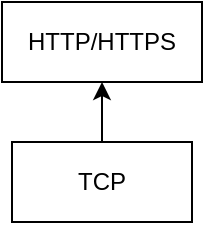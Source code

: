 <mxfile>
    <diagram id="O-tcUAAZK2cml-R-XbgU" name="Page-1">
        <mxGraphModel dx="1215" dy="681" grid="1" gridSize="10" guides="1" tooltips="1" connect="1" arrows="1" fold="1" page="1" pageScale="1" pageWidth="1584" pageHeight="396" math="0" shadow="0">
            <root>
                <mxCell id="0"/>
                <mxCell id="1" parent="0"/>
                <mxCell id="2" value="HTTP/HTTPS" style="whiteSpace=wrap;html=1;" vertex="1" parent="1">
                    <mxGeometry x="480" y="170" width="100" height="40" as="geometry"/>
                </mxCell>
                <mxCell id="5" value="" style="edgeStyle=none;html=1;" edge="1" parent="1" source="4" target="2">
                    <mxGeometry relative="1" as="geometry"/>
                </mxCell>
                <mxCell id="4" value="TCP" style="whiteSpace=wrap;html=1;" vertex="1" parent="1">
                    <mxGeometry x="485" y="240" width="90" height="40" as="geometry"/>
                </mxCell>
            </root>
        </mxGraphModel>
    </diagram>
</mxfile>